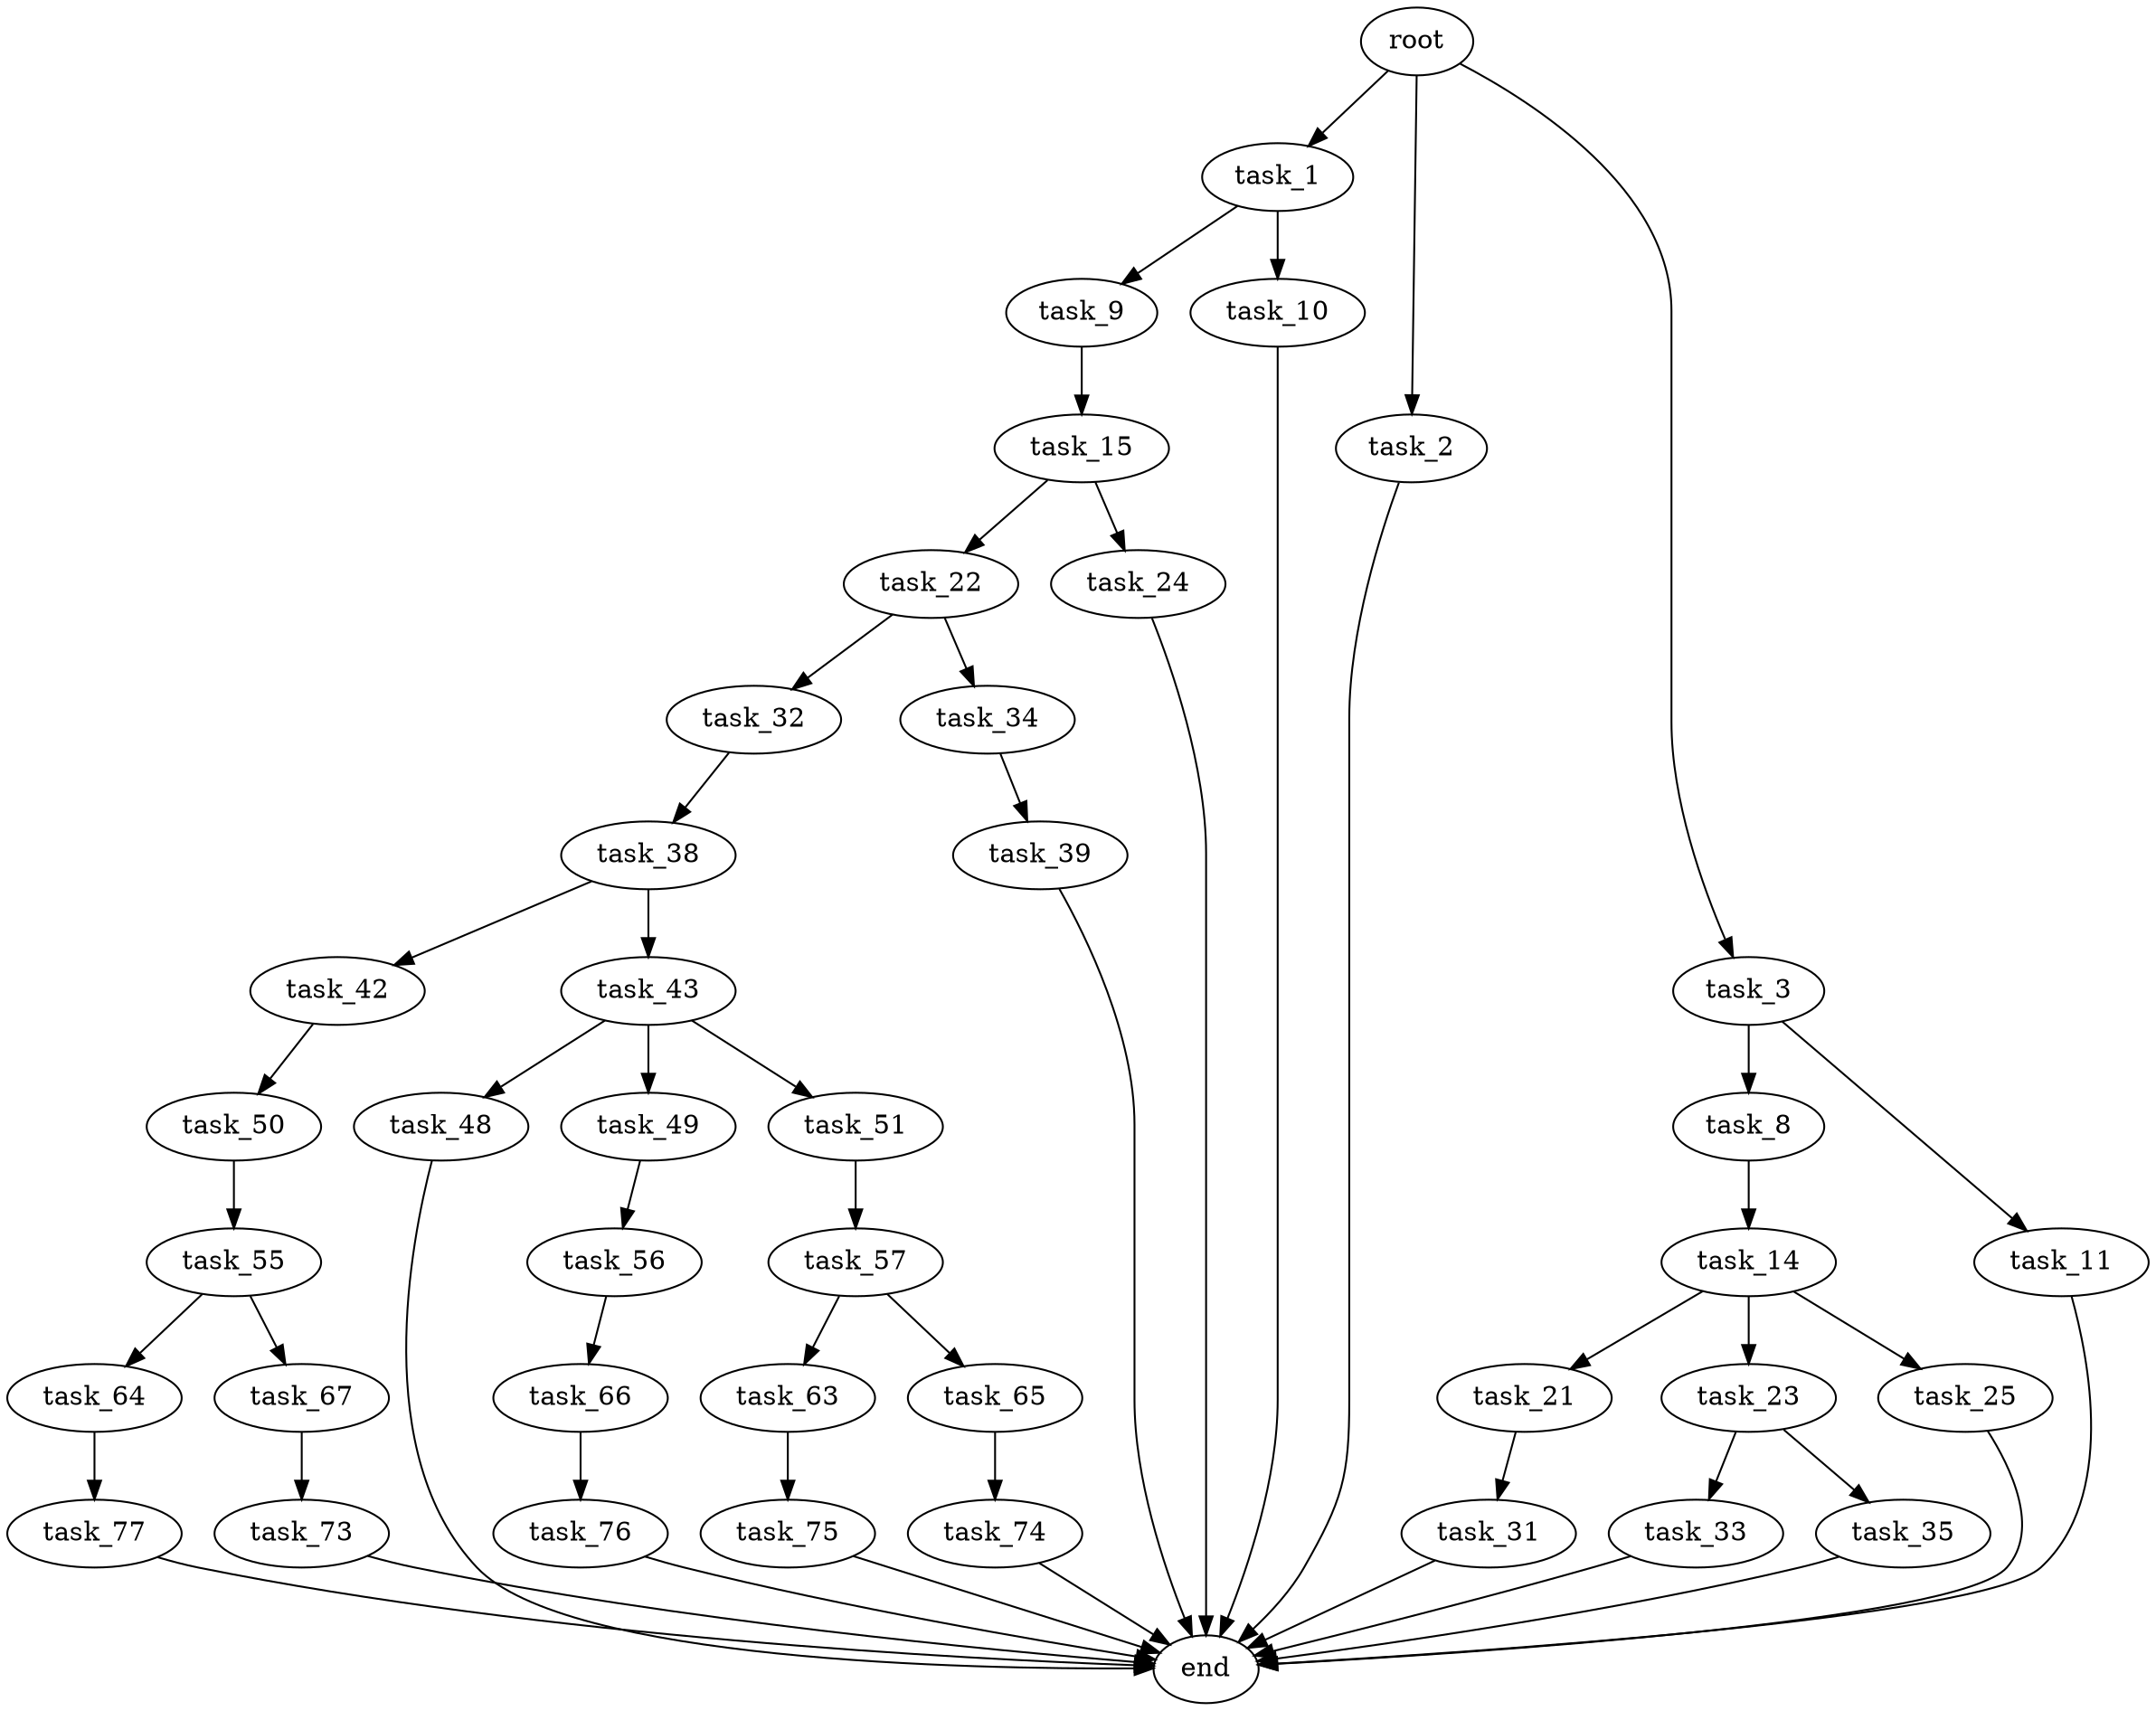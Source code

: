 digraph G {
  root [size="0.000000"];
  task_1 [size="68719476736.000000"];
  task_2 [size="40273720068.000000"];
  task_3 [size="1073741824000.000000"];
  task_8 [size="22684231189.000000"];
  task_9 [size="68719476736.000000"];
  task_10 [size="8589934592.000000"];
  task_11 [size="522543798866.000000"];
  task_14 [size="1073741824000.000000"];
  task_15 [size="659731261574.000000"];
  task_21 [size="134217728000.000000"];
  task_22 [size="3280652855.000000"];
  task_23 [size="40711257732.000000"];
  task_24 [size="28991029248.000000"];
  task_25 [size="3383699662.000000"];
  task_31 [size="712505128036.000000"];
  task_32 [size="32641195104.000000"];
  task_33 [size="16177442131.000000"];
  task_34 [size="381174909015.000000"];
  task_35 [size="68719476736.000000"];
  task_38 [size="259660304040.000000"];
  task_39 [size="549755813888.000000"];
  task_42 [size="368706777247.000000"];
  task_43 [size="4735603703.000000"];
  task_48 [size="3064984851.000000"];
  task_49 [size="1865284812.000000"];
  task_50 [size="767147862703.000000"];
  task_51 [size="265522499963.000000"];
  task_55 [size="152057909044.000000"];
  task_56 [size="11671567037.000000"];
  task_57 [size="82336203282.000000"];
  task_63 [size="782757789696.000000"];
  task_64 [size="231928233984.000000"];
  task_65 [size="122386818123.000000"];
  task_66 [size="11979960670.000000"];
  task_67 [size="68719476736.000000"];
  task_73 [size="368293445632.000000"];
  task_74 [size="28991029248.000000"];
  task_75 [size="31489469053.000000"];
  task_76 [size="8589934592.000000"];
  task_77 [size="8275728818.000000"];
  end [size="0.000000"];

  root -> task_1 [size="1.000000"];
  root -> task_2 [size="1.000000"];
  root -> task_3 [size="1.000000"];
  task_1 -> task_9 [size="134217728.000000"];
  task_1 -> task_10 [size="134217728.000000"];
  task_2 -> end [size="1.000000"];
  task_3 -> task_8 [size="838860800.000000"];
  task_3 -> task_11 [size="838860800.000000"];
  task_8 -> task_14 [size="679477248.000000"];
  task_9 -> task_15 [size="134217728.000000"];
  task_10 -> end [size="1.000000"];
  task_11 -> end [size="1.000000"];
  task_14 -> task_21 [size="838860800.000000"];
  task_14 -> task_23 [size="838860800.000000"];
  task_14 -> task_25 [size="838860800.000000"];
  task_15 -> task_22 [size="536870912.000000"];
  task_15 -> task_24 [size="536870912.000000"];
  task_21 -> task_31 [size="209715200.000000"];
  task_22 -> task_32 [size="209715200.000000"];
  task_22 -> task_34 [size="209715200.000000"];
  task_23 -> task_33 [size="838860800.000000"];
  task_23 -> task_35 [size="838860800.000000"];
  task_24 -> end [size="1.000000"];
  task_25 -> end [size="1.000000"];
  task_31 -> end [size="1.000000"];
  task_32 -> task_38 [size="33554432.000000"];
  task_33 -> end [size="1.000000"];
  task_34 -> task_39 [size="411041792.000000"];
  task_35 -> end [size="1.000000"];
  task_38 -> task_42 [size="411041792.000000"];
  task_38 -> task_43 [size="411041792.000000"];
  task_39 -> end [size="1.000000"];
  task_42 -> task_50 [size="536870912.000000"];
  task_43 -> task_48 [size="301989888.000000"];
  task_43 -> task_49 [size="301989888.000000"];
  task_43 -> task_51 [size="301989888.000000"];
  task_48 -> end [size="1.000000"];
  task_49 -> task_56 [size="33554432.000000"];
  task_50 -> task_55 [size="838860800.000000"];
  task_51 -> task_57 [size="301989888.000000"];
  task_55 -> task_64 [size="411041792.000000"];
  task_55 -> task_67 [size="411041792.000000"];
  task_56 -> task_66 [size="301989888.000000"];
  task_57 -> task_63 [size="134217728.000000"];
  task_57 -> task_65 [size="134217728.000000"];
  task_63 -> task_75 [size="679477248.000000"];
  task_64 -> task_77 [size="301989888.000000"];
  task_65 -> task_74 [size="134217728.000000"];
  task_66 -> task_76 [size="209715200.000000"];
  task_67 -> task_73 [size="134217728.000000"];
  task_73 -> end [size="1.000000"];
  task_74 -> end [size="1.000000"];
  task_75 -> end [size="1.000000"];
  task_76 -> end [size="1.000000"];
  task_77 -> end [size="1.000000"];
}

